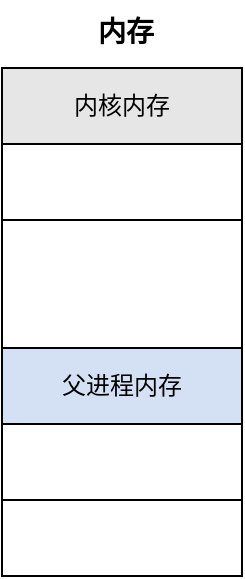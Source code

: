 <mxfile version="28.1.1">
  <diagram name="第 1 页" id="fpqOT7UR9rjVNyNZmZAq">
    <mxGraphModel dx="1826" dy="795" grid="0" gridSize="10" guides="1" tooltips="1" connect="1" arrows="1" fold="1" page="0" pageScale="1" pageWidth="827" pageHeight="1169" math="0" shadow="0">
      <root>
        <mxCell id="0" />
        <mxCell id="1" parent="0" />
        <mxCell id="-0b9yfG9RK5piMWwZnRU-2" value="内核内存" style="rounded=0;whiteSpace=wrap;html=1;fillColor=#E6E6E6;" vertex="1" parent="1">
          <mxGeometry x="-174" y="128" width="120" height="38" as="geometry" />
        </mxCell>
        <mxCell id="-0b9yfG9RK5piMWwZnRU-5" value="" style="rounded=0;whiteSpace=wrap;html=1;" vertex="1" parent="1">
          <mxGeometry x="-174" y="166" width="120" height="38" as="geometry" />
        </mxCell>
        <mxCell id="-0b9yfG9RK5piMWwZnRU-6" value="" style="rounded=0;whiteSpace=wrap;html=1;" vertex="1" parent="1">
          <mxGeometry x="-174" y="204" width="120" height="64" as="geometry" />
        </mxCell>
        <mxCell id="-0b9yfG9RK5piMWwZnRU-7" value="父进程内存" style="rounded=0;whiteSpace=wrap;html=1;fillColor=#D4E1F5;" vertex="1" parent="1">
          <mxGeometry x="-174" y="268" width="120" height="38" as="geometry" />
        </mxCell>
        <mxCell id="-0b9yfG9RK5piMWwZnRU-8" value="" style="rounded=0;whiteSpace=wrap;html=1;" vertex="1" parent="1">
          <mxGeometry x="-174" y="306" width="120" height="38" as="geometry" />
        </mxCell>
        <mxCell id="-0b9yfG9RK5piMWwZnRU-9" value="" style="rounded=0;whiteSpace=wrap;html=1;" vertex="1" parent="1">
          <mxGeometry x="-174" y="344" width="120" height="38" as="geometry" />
        </mxCell>
        <mxCell id="-0b9yfG9RK5piMWwZnRU-10" value="&lt;font style=&quot;font-size: 14px;&quot;&gt;&lt;b&gt;内存&lt;/b&gt;&lt;/font&gt;" style="text;strokeColor=none;fillColor=none;html=1;align=center;verticalAlign=middle;whiteSpace=wrap;rounded=0;fontSize=16;" vertex="1" parent="1">
          <mxGeometry x="-142" y="94" width="60" height="30" as="geometry" />
        </mxCell>
      </root>
    </mxGraphModel>
  </diagram>
</mxfile>
